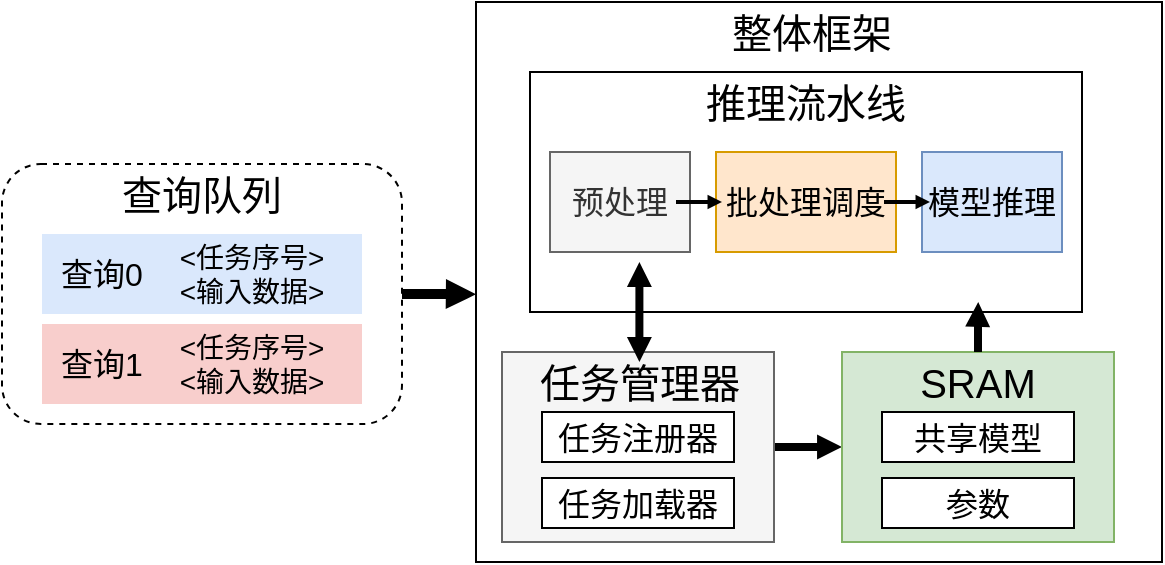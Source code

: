 <mxfile version="22.1.4" type="github">
  <diagram name="第 1 页" id="iLWCz3QjieAHFcFD0rI2">
    <mxGraphModel dx="1002" dy="577" grid="1" gridSize="10" guides="1" tooltips="1" connect="1" arrows="1" fold="1" page="1" pageScale="1" pageWidth="827" pageHeight="1169" math="0" shadow="0">
      <root>
        <mxCell id="0" />
        <mxCell id="1" parent="0" />
        <mxCell id="EM9w75lHz8M5d3z3ahbe-24" value="" style="rounded=0;whiteSpace=wrap;html=1;" parent="1" vertex="1">
          <mxGeometry x="387" y="80" width="343" height="280" as="geometry" />
        </mxCell>
        <mxCell id="EM9w75lHz8M5d3z3ahbe-1" value="" style="rounded=1;whiteSpace=wrap;html=1;dashed=1;" parent="1" vertex="1">
          <mxGeometry x="150" y="161" width="200" height="130" as="geometry" />
        </mxCell>
        <mxCell id="EM9w75lHz8M5d3z3ahbe-2" value="&lt;font style=&quot;font-size: 20px;&quot;&gt;查询队列&lt;/font&gt;" style="text;html=1;strokeColor=none;fillColor=none;align=center;verticalAlign=middle;whiteSpace=wrap;rounded=0;" parent="1" vertex="1">
          <mxGeometry x="200" y="161" width="100" height="30" as="geometry" />
        </mxCell>
        <mxCell id="EM9w75lHz8M5d3z3ahbe-7" value="" style="group;fillColor=#dae8fc;strokeColor=none;" parent="1" vertex="1" connectable="0">
          <mxGeometry x="170" y="196" width="160" height="40" as="geometry" />
        </mxCell>
        <mxCell id="EM9w75lHz8M5d3z3ahbe-4" value="" style="rounded=0;whiteSpace=wrap;html=1;fillColor=#dae8fc;strokeColor=none;" parent="EM9w75lHz8M5d3z3ahbe-7" vertex="1">
          <mxGeometry width="160" height="40" as="geometry" />
        </mxCell>
        <mxCell id="EM9w75lHz8M5d3z3ahbe-5" value="&lt;font style=&quot;font-size: 16px;&quot;&gt;查询0&lt;/font&gt;" style="text;html=1;strokeColor=none;fillColor=none;align=center;verticalAlign=middle;whiteSpace=wrap;rounded=0;" parent="EM9w75lHz8M5d3z3ahbe-7" vertex="1">
          <mxGeometry y="5" width="60" height="30" as="geometry" />
        </mxCell>
        <mxCell id="EM9w75lHz8M5d3z3ahbe-6" value="&lt;font style=&quot;font-size: 14px;&quot;&gt;&amp;lt;任务序号&amp;gt;&lt;br&gt;&amp;lt;输入数据&amp;gt;&lt;/font&gt;" style="text;html=1;strokeColor=none;fillColor=none;align=center;verticalAlign=middle;whiteSpace=wrap;rounded=0;" parent="EM9w75lHz8M5d3z3ahbe-7" vertex="1">
          <mxGeometry x="50" y="5" width="110" height="30" as="geometry" />
        </mxCell>
        <mxCell id="EM9w75lHz8M5d3z3ahbe-8" value="" style="group;fillColor=#dae8fc;strokeColor=none;" parent="1" vertex="1" connectable="0">
          <mxGeometry x="170" y="241" width="160" height="40" as="geometry" />
        </mxCell>
        <mxCell id="EM9w75lHz8M5d3z3ahbe-9" value="" style="rounded=0;whiteSpace=wrap;html=1;fillColor=#f8cecc;strokeColor=none;" parent="EM9w75lHz8M5d3z3ahbe-8" vertex="1">
          <mxGeometry width="160" height="40" as="geometry" />
        </mxCell>
        <mxCell id="EM9w75lHz8M5d3z3ahbe-10" value="&lt;font style=&quot;font-size: 16px;&quot;&gt;查询1&lt;/font&gt;" style="text;html=1;strokeColor=none;fillColor=none;align=center;verticalAlign=middle;whiteSpace=wrap;rounded=0;" parent="EM9w75lHz8M5d3z3ahbe-8" vertex="1">
          <mxGeometry y="5" width="60" height="30" as="geometry" />
        </mxCell>
        <mxCell id="EM9w75lHz8M5d3z3ahbe-11" value="&lt;font style=&quot;font-size: 14px;&quot;&gt;&amp;lt;任务序号&amp;gt;&lt;br&gt;&amp;lt;输入数据&amp;gt;&lt;/font&gt;" style="text;html=1;strokeColor=none;fillColor=none;align=center;verticalAlign=middle;whiteSpace=wrap;rounded=0;" parent="EM9w75lHz8M5d3z3ahbe-8" vertex="1">
          <mxGeometry x="50" y="5" width="110" height="30" as="geometry" />
        </mxCell>
        <mxCell id="EM9w75lHz8M5d3z3ahbe-12" value="" style="rounded=0;whiteSpace=wrap;html=1;" parent="1" vertex="1">
          <mxGeometry x="414" y="115" width="276" height="120" as="geometry" />
        </mxCell>
        <mxCell id="EM9w75lHz8M5d3z3ahbe-13" value="&lt;font style=&quot;font-size: 20px;&quot;&gt;推理流水线&lt;/font&gt;" style="text;html=1;strokeColor=none;fillColor=none;align=center;verticalAlign=middle;whiteSpace=wrap;rounded=0;" parent="1" vertex="1">
          <mxGeometry x="497" y="115" width="110" height="30" as="geometry" />
        </mxCell>
        <mxCell id="EM9w75lHz8M5d3z3ahbe-14" value="&lt;font style=&quot;font-size: 16px;&quot;&gt;预处理&lt;/font&gt;" style="rounded=0;whiteSpace=wrap;html=1;fillColor=#f5f5f5;fontColor=#333333;strokeColor=#666666;" parent="1" vertex="1">
          <mxGeometry x="424" y="155" width="70" height="50" as="geometry" />
        </mxCell>
        <mxCell id="EM9w75lHz8M5d3z3ahbe-15" value="&lt;font style=&quot;font-size: 16px;&quot;&gt;批处理调度&lt;/font&gt;" style="rounded=0;whiteSpace=wrap;html=1;fillColor=#ffe6cc;strokeColor=#d79b00;" parent="1" vertex="1">
          <mxGeometry x="507" y="155" width="90" height="50" as="geometry" />
        </mxCell>
        <mxCell id="EM9w75lHz8M5d3z3ahbe-16" value="&lt;font style=&quot;font-size: 16px;&quot;&gt;模型推理&lt;/font&gt;" style="rounded=0;whiteSpace=wrap;html=1;fillColor=#dae8fc;strokeColor=#6c8ebf;" parent="1" vertex="1">
          <mxGeometry x="610" y="155" width="70" height="50" as="geometry" />
        </mxCell>
        <mxCell id="EM9w75lHz8M5d3z3ahbe-31" style="edgeStyle=orthogonalEdgeStyle;rounded=0;orthogonalLoop=1;jettySize=auto;html=1;exitX=1;exitY=0.5;exitDx=0;exitDy=0;entryX=0;entryY=0.5;entryDx=0;entryDy=0;strokeWidth=4;endArrow=block;endFill=1;endSize=2;" parent="1" source="EM9w75lHz8M5d3z3ahbe-17" target="EM9w75lHz8M5d3z3ahbe-22" edge="1">
          <mxGeometry relative="1" as="geometry" />
        </mxCell>
        <mxCell id="EM9w75lHz8M5d3z3ahbe-17" value="" style="rounded=0;whiteSpace=wrap;html=1;fillColor=#f5f5f5;fontColor=#333333;strokeColor=#666666;" parent="1" vertex="1">
          <mxGeometry x="400" y="255" width="136" height="95" as="geometry" />
        </mxCell>
        <mxCell id="EM9w75lHz8M5d3z3ahbe-18" value="&lt;font style=&quot;font-size: 20px;&quot;&gt;任务管理器&lt;/font&gt;" style="text;html=1;strokeColor=none;fillColor=none;align=center;verticalAlign=middle;whiteSpace=wrap;rounded=0;" parent="1" vertex="1">
          <mxGeometry x="414" y="255" width="110" height="30" as="geometry" />
        </mxCell>
        <mxCell id="EM9w75lHz8M5d3z3ahbe-22" value="" style="rounded=0;whiteSpace=wrap;html=1;fillColor=#d5e8d4;strokeColor=#82b366;" parent="1" vertex="1">
          <mxGeometry x="570" y="255" width="136" height="95" as="geometry" />
        </mxCell>
        <mxCell id="EM9w75lHz8M5d3z3ahbe-23" value="&lt;font style=&quot;font-size: 20px;&quot;&gt;SRAM&lt;/font&gt;" style="text;html=1;strokeColor=none;fillColor=none;align=center;verticalAlign=middle;whiteSpace=wrap;rounded=0;" parent="1" vertex="1">
          <mxGeometry x="583" y="255" width="110" height="30" as="geometry" />
        </mxCell>
        <mxCell id="EM9w75lHz8M5d3z3ahbe-25" value="&lt;font style=&quot;font-size: 20px;&quot;&gt;整体框架&lt;/font&gt;" style="text;html=1;strokeColor=none;fillColor=none;align=center;verticalAlign=middle;whiteSpace=wrap;rounded=0;" parent="1" vertex="1">
          <mxGeometry x="500" y="80" width="110" height="30" as="geometry" />
        </mxCell>
        <mxCell id="EM9w75lHz8M5d3z3ahbe-26" style="edgeStyle=orthogonalEdgeStyle;rounded=0;orthogonalLoop=1;jettySize=auto;html=1;entryX=0;entryY=0.522;entryDx=0;entryDy=0;entryPerimeter=0;strokeWidth=5;endArrow=block;endFill=1;endSize=2;" parent="1" source="EM9w75lHz8M5d3z3ahbe-1" target="EM9w75lHz8M5d3z3ahbe-24" edge="1">
          <mxGeometry relative="1" as="geometry" />
        </mxCell>
        <mxCell id="EM9w75lHz8M5d3z3ahbe-27" value="&lt;font style=&quot;font-size: 16px;&quot;&gt;任务注册器&lt;/font&gt;" style="rounded=0;whiteSpace=wrap;html=1;" parent="1" vertex="1">
          <mxGeometry x="420" y="285" width="96" height="25" as="geometry" />
        </mxCell>
        <mxCell id="EM9w75lHz8M5d3z3ahbe-28" value="&lt;font style=&quot;font-size: 16px;&quot;&gt;任务加载器&lt;/font&gt;" style="rounded=0;whiteSpace=wrap;html=1;" parent="1" vertex="1">
          <mxGeometry x="420" y="318" width="96" height="25" as="geometry" />
        </mxCell>
        <mxCell id="EM9w75lHz8M5d3z3ahbe-29" value="&lt;font style=&quot;font-size: 16px;&quot;&gt;共享模型&lt;/font&gt;" style="rounded=0;whiteSpace=wrap;html=1;" parent="1" vertex="1">
          <mxGeometry x="590" y="285" width="96" height="25" as="geometry" />
        </mxCell>
        <mxCell id="EM9w75lHz8M5d3z3ahbe-30" value="&lt;font style=&quot;font-size: 16px;&quot;&gt;参数&lt;/font&gt;" style="rounded=0;whiteSpace=wrap;html=1;" parent="1" vertex="1">
          <mxGeometry x="590" y="318" width="96" height="25" as="geometry" />
        </mxCell>
        <mxCell id="EM9w75lHz8M5d3z3ahbe-34" style="edgeStyle=orthogonalEdgeStyle;rounded=0;orthogonalLoop=1;jettySize=auto;html=1;strokeWidth=4;startArrow=block;startFill=1;endArrow=block;endFill=1;endSize=2;startSize=2;" parent="1" edge="1">
          <mxGeometry relative="1" as="geometry">
            <mxPoint x="468.71" y="260" as="sourcePoint" />
            <mxPoint x="468.71" y="210" as="targetPoint" />
            <Array as="points">
              <mxPoint x="468.71" y="250" />
              <mxPoint x="468.71" y="250" />
            </Array>
          </mxGeometry>
        </mxCell>
        <mxCell id="EM9w75lHz8M5d3z3ahbe-35" style="edgeStyle=orthogonalEdgeStyle;rounded=0;orthogonalLoop=1;jettySize=auto;html=1;entryX=0.812;entryY=0.958;entryDx=0;entryDy=0;entryPerimeter=0;strokeWidth=4;endArrow=block;endFill=1;endSize=2;" parent="1" source="EM9w75lHz8M5d3z3ahbe-23" target="EM9w75lHz8M5d3z3ahbe-12" edge="1">
          <mxGeometry relative="1" as="geometry" />
        </mxCell>
        <mxCell id="EM9w75lHz8M5d3z3ahbe-37" style="edgeStyle=orthogonalEdgeStyle;rounded=0;orthogonalLoop=1;jettySize=auto;html=1;strokeWidth=2;endArrow=block;endFill=1;endSize=2;" parent="1" edge="1">
          <mxGeometry relative="1" as="geometry">
            <mxPoint x="591" y="180" as="sourcePoint" />
            <mxPoint x="614" y="180" as="targetPoint" />
          </mxGeometry>
        </mxCell>
        <mxCell id="EM9w75lHz8M5d3z3ahbe-38" style="edgeStyle=orthogonalEdgeStyle;rounded=0;orthogonalLoop=1;jettySize=auto;html=1;strokeWidth=2;endArrow=block;endFill=1;endSize=2;" parent="1" edge="1">
          <mxGeometry relative="1" as="geometry">
            <mxPoint x="487" y="179.96" as="sourcePoint" />
            <mxPoint x="510" y="179.96" as="targetPoint" />
          </mxGeometry>
        </mxCell>
      </root>
    </mxGraphModel>
  </diagram>
</mxfile>
